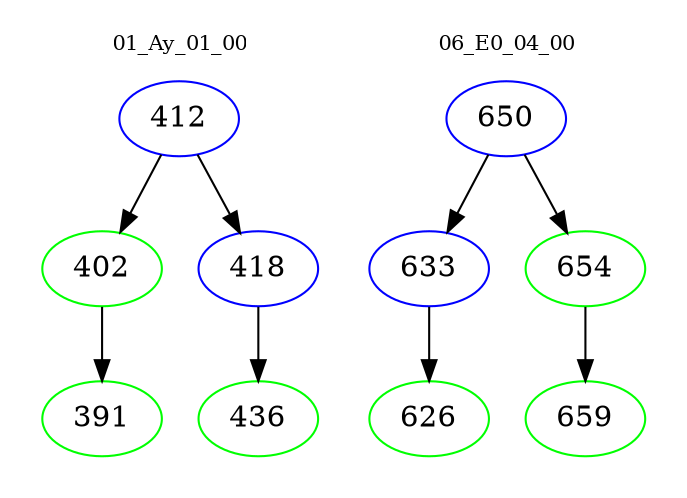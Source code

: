 digraph{
subgraph cluster_0 {
color = white
label = "01_Ay_01_00";
fontsize=10;
T0_412 [label="412", color="blue"]
T0_412 -> T0_402 [color="black"]
T0_402 [label="402", color="green"]
T0_402 -> T0_391 [color="black"]
T0_391 [label="391", color="green"]
T0_412 -> T0_418 [color="black"]
T0_418 [label="418", color="blue"]
T0_418 -> T0_436 [color="black"]
T0_436 [label="436", color="green"]
}
subgraph cluster_1 {
color = white
label = "06_E0_04_00";
fontsize=10;
T1_650 [label="650", color="blue"]
T1_650 -> T1_633 [color="black"]
T1_633 [label="633", color="blue"]
T1_633 -> T1_626 [color="black"]
T1_626 [label="626", color="green"]
T1_650 -> T1_654 [color="black"]
T1_654 [label="654", color="green"]
T1_654 -> T1_659 [color="black"]
T1_659 [label="659", color="green"]
}
}
